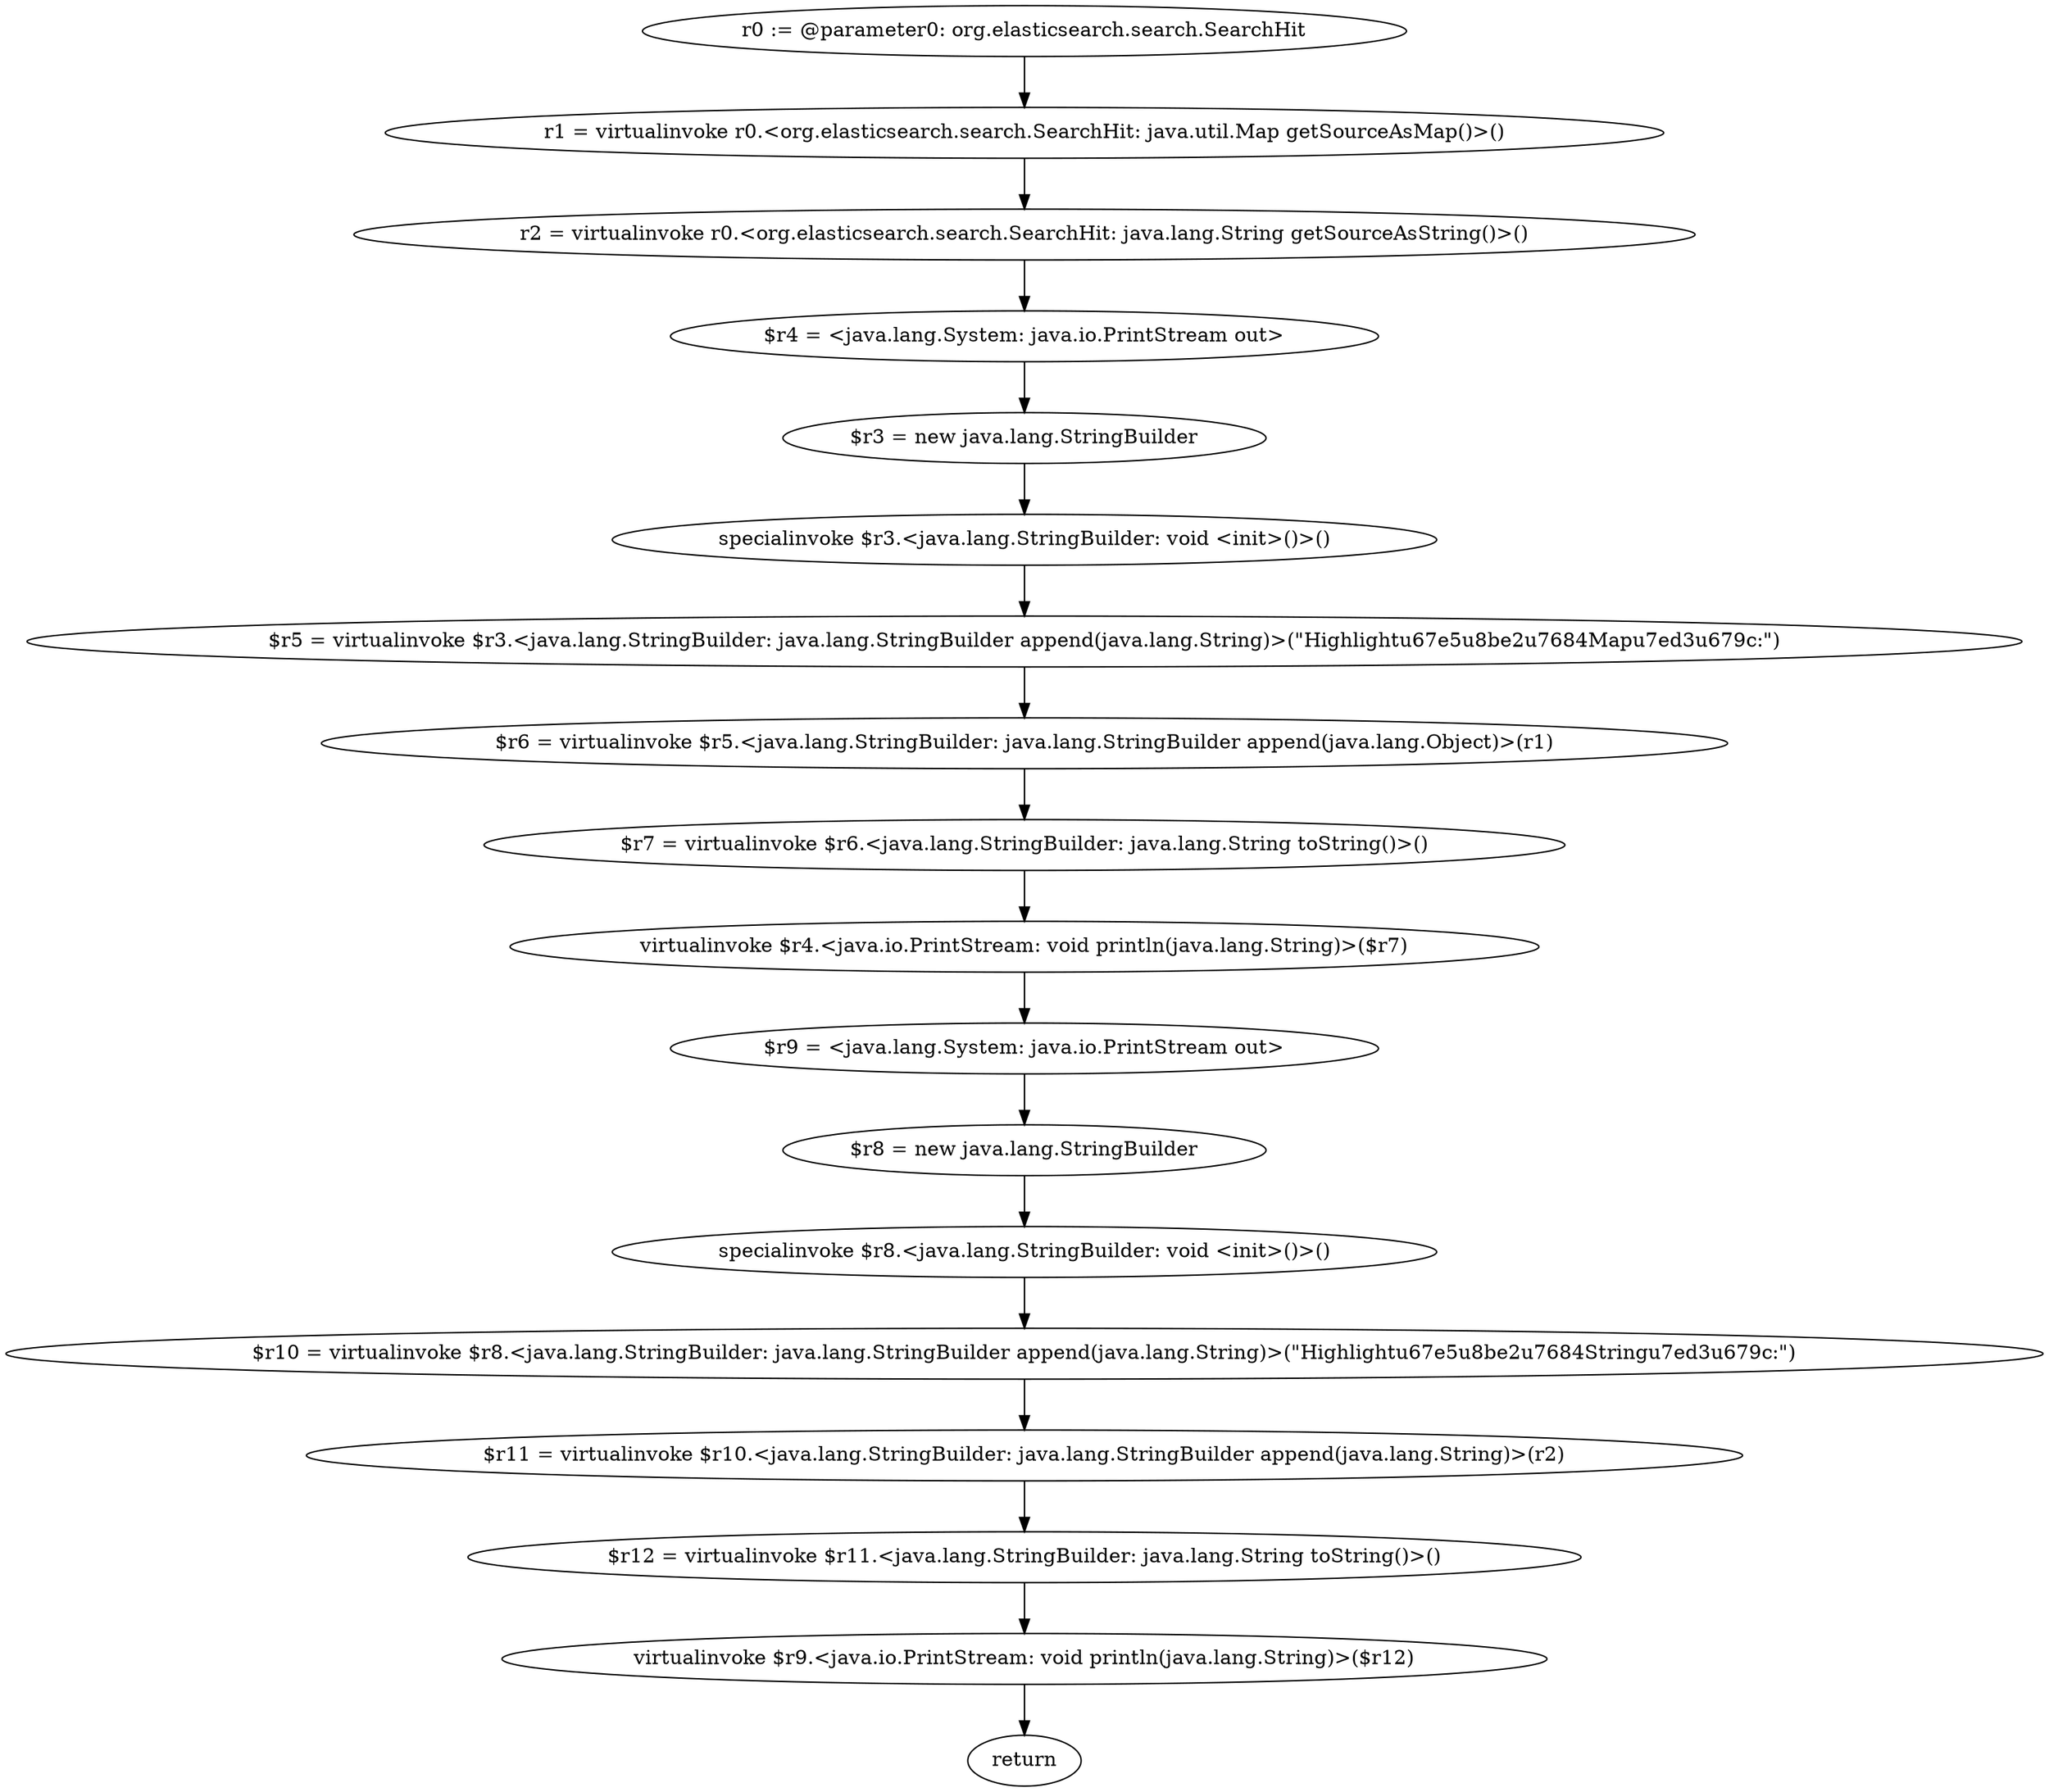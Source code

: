 digraph "unitGraph" {
    "r0 := @parameter0: org.elasticsearch.search.SearchHit"
    "r1 = virtualinvoke r0.<org.elasticsearch.search.SearchHit: java.util.Map getSourceAsMap()>()"
    "r2 = virtualinvoke r0.<org.elasticsearch.search.SearchHit: java.lang.String getSourceAsString()>()"
    "$r4 = <java.lang.System: java.io.PrintStream out>"
    "$r3 = new java.lang.StringBuilder"
    "specialinvoke $r3.<java.lang.StringBuilder: void <init>()>()"
    "$r5 = virtualinvoke $r3.<java.lang.StringBuilder: java.lang.StringBuilder append(java.lang.String)>(\"Highlight\u67e5\u8be2\u7684Map\u7ed3\u679c:\")"
    "$r6 = virtualinvoke $r5.<java.lang.StringBuilder: java.lang.StringBuilder append(java.lang.Object)>(r1)"
    "$r7 = virtualinvoke $r6.<java.lang.StringBuilder: java.lang.String toString()>()"
    "virtualinvoke $r4.<java.io.PrintStream: void println(java.lang.String)>($r7)"
    "$r9 = <java.lang.System: java.io.PrintStream out>"
    "$r8 = new java.lang.StringBuilder"
    "specialinvoke $r8.<java.lang.StringBuilder: void <init>()>()"
    "$r10 = virtualinvoke $r8.<java.lang.StringBuilder: java.lang.StringBuilder append(java.lang.String)>(\"Highlight\u67e5\u8be2\u7684String\u7ed3\u679c:\")"
    "$r11 = virtualinvoke $r10.<java.lang.StringBuilder: java.lang.StringBuilder append(java.lang.String)>(r2)"
    "$r12 = virtualinvoke $r11.<java.lang.StringBuilder: java.lang.String toString()>()"
    "virtualinvoke $r9.<java.io.PrintStream: void println(java.lang.String)>($r12)"
    "return"
    "r0 := @parameter0: org.elasticsearch.search.SearchHit"->"r1 = virtualinvoke r0.<org.elasticsearch.search.SearchHit: java.util.Map getSourceAsMap()>()";
    "r1 = virtualinvoke r0.<org.elasticsearch.search.SearchHit: java.util.Map getSourceAsMap()>()"->"r2 = virtualinvoke r0.<org.elasticsearch.search.SearchHit: java.lang.String getSourceAsString()>()";
    "r2 = virtualinvoke r0.<org.elasticsearch.search.SearchHit: java.lang.String getSourceAsString()>()"->"$r4 = <java.lang.System: java.io.PrintStream out>";
    "$r4 = <java.lang.System: java.io.PrintStream out>"->"$r3 = new java.lang.StringBuilder";
    "$r3 = new java.lang.StringBuilder"->"specialinvoke $r3.<java.lang.StringBuilder: void <init>()>()";
    "specialinvoke $r3.<java.lang.StringBuilder: void <init>()>()"->"$r5 = virtualinvoke $r3.<java.lang.StringBuilder: java.lang.StringBuilder append(java.lang.String)>(\"Highlight\u67e5\u8be2\u7684Map\u7ed3\u679c:\")";
    "$r5 = virtualinvoke $r3.<java.lang.StringBuilder: java.lang.StringBuilder append(java.lang.String)>(\"Highlight\u67e5\u8be2\u7684Map\u7ed3\u679c:\")"->"$r6 = virtualinvoke $r5.<java.lang.StringBuilder: java.lang.StringBuilder append(java.lang.Object)>(r1)";
    "$r6 = virtualinvoke $r5.<java.lang.StringBuilder: java.lang.StringBuilder append(java.lang.Object)>(r1)"->"$r7 = virtualinvoke $r6.<java.lang.StringBuilder: java.lang.String toString()>()";
    "$r7 = virtualinvoke $r6.<java.lang.StringBuilder: java.lang.String toString()>()"->"virtualinvoke $r4.<java.io.PrintStream: void println(java.lang.String)>($r7)";
    "virtualinvoke $r4.<java.io.PrintStream: void println(java.lang.String)>($r7)"->"$r9 = <java.lang.System: java.io.PrintStream out>";
    "$r9 = <java.lang.System: java.io.PrintStream out>"->"$r8 = new java.lang.StringBuilder";
    "$r8 = new java.lang.StringBuilder"->"specialinvoke $r8.<java.lang.StringBuilder: void <init>()>()";
    "specialinvoke $r8.<java.lang.StringBuilder: void <init>()>()"->"$r10 = virtualinvoke $r8.<java.lang.StringBuilder: java.lang.StringBuilder append(java.lang.String)>(\"Highlight\u67e5\u8be2\u7684String\u7ed3\u679c:\")";
    "$r10 = virtualinvoke $r8.<java.lang.StringBuilder: java.lang.StringBuilder append(java.lang.String)>(\"Highlight\u67e5\u8be2\u7684String\u7ed3\u679c:\")"->"$r11 = virtualinvoke $r10.<java.lang.StringBuilder: java.lang.StringBuilder append(java.lang.String)>(r2)";
    "$r11 = virtualinvoke $r10.<java.lang.StringBuilder: java.lang.StringBuilder append(java.lang.String)>(r2)"->"$r12 = virtualinvoke $r11.<java.lang.StringBuilder: java.lang.String toString()>()";
    "$r12 = virtualinvoke $r11.<java.lang.StringBuilder: java.lang.String toString()>()"->"virtualinvoke $r9.<java.io.PrintStream: void println(java.lang.String)>($r12)";
    "virtualinvoke $r9.<java.io.PrintStream: void println(java.lang.String)>($r12)"->"return";
}

